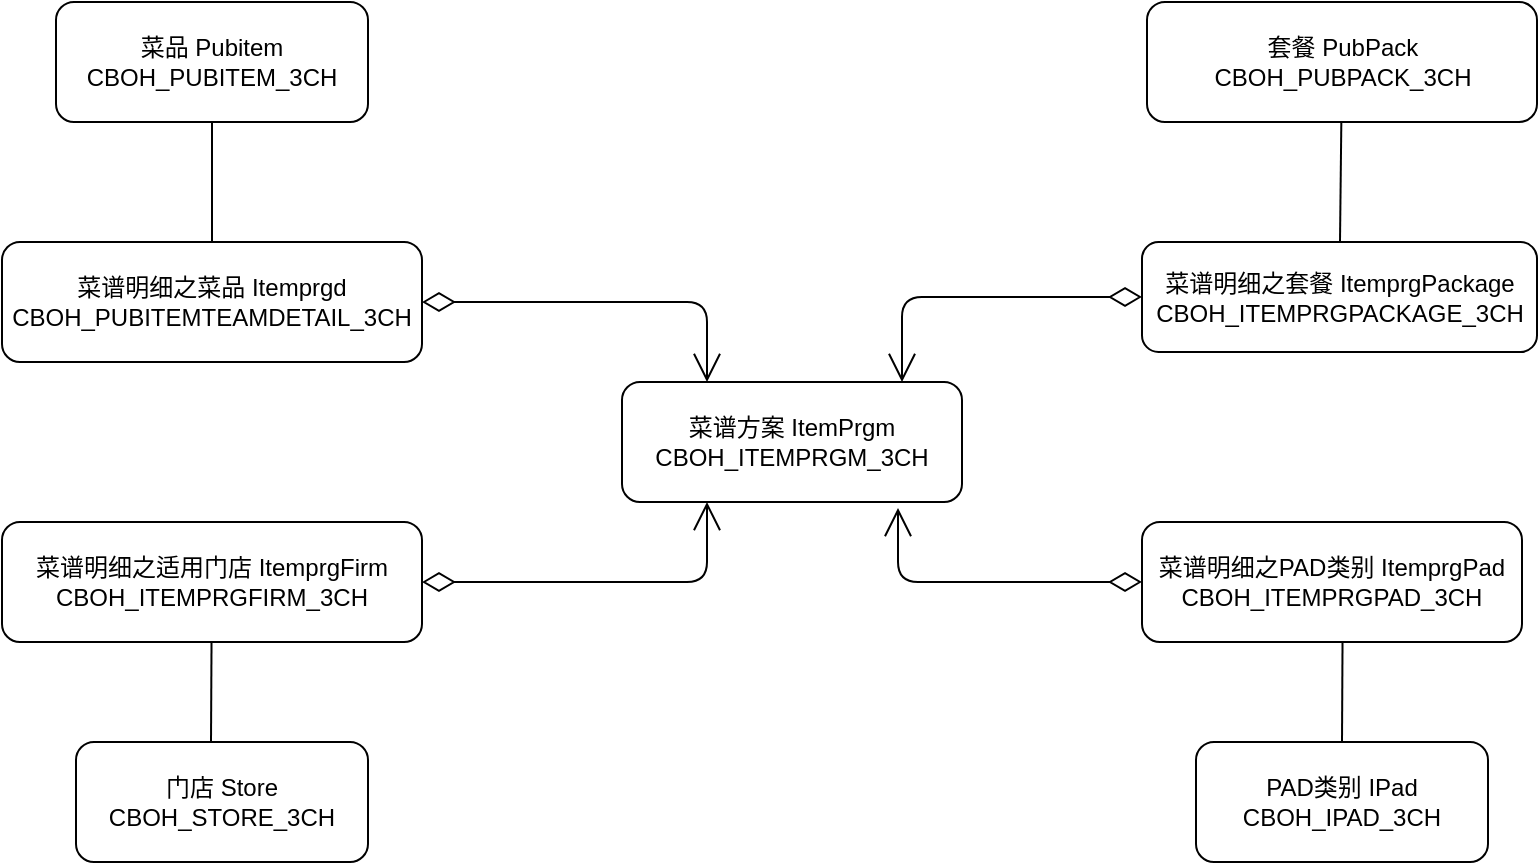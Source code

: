 <mxfile version="12.8.8" type="github">
  <diagram id="YjKeF_FXg8-f9JpqsyVf" name="Page-1">
    <mxGraphModel dx="893" dy="498" grid="1" gridSize="10" guides="1" tooltips="1" connect="1" arrows="1" fold="1" page="1" pageScale="1" pageWidth="827" pageHeight="1169" math="0" shadow="0">
      <root>
        <mxCell id="0" />
        <mxCell id="1" parent="0" />
        <mxCell id="T7OsTbxaAlnbgz34bx-q-1" value="PAD类别 IPad&lt;br&gt;CBOH_IPAD_3CH" style="rounded=1;whiteSpace=wrap;html=1;" vertex="1" parent="1">
          <mxGeometry x="637" y="410" width="146" height="60" as="geometry" />
        </mxCell>
        <mxCell id="T7OsTbxaAlnbgz34bx-q-2" value="菜谱明细之适用门店 ItemprgFirm&lt;br&gt;CBOH_ITEMPRGFIRM_3CH" style="rounded=1;whiteSpace=wrap;html=1;" vertex="1" parent="1">
          <mxGeometry x="40" y="300" width="210" height="60" as="geometry" />
        </mxCell>
        <mxCell id="T7OsTbxaAlnbgz34bx-q-3" value="菜谱明细之PAD类别 ItemprgPad&lt;br&gt;CBOH_ITEMPRGPAD_3CH" style="rounded=1;whiteSpace=wrap;html=1;" vertex="1" parent="1">
          <mxGeometry x="610" y="300" width="190" height="60" as="geometry" />
        </mxCell>
        <mxCell id="T7OsTbxaAlnbgz34bx-q-4" value="菜品 Pubitem&lt;br&gt;CBOH_PUBITEM_3CH" style="rounded=1;whiteSpace=wrap;html=1;" vertex="1" parent="1">
          <mxGeometry x="67" y="40" width="156" height="60" as="geometry" />
        </mxCell>
        <mxCell id="T7OsTbxaAlnbgz34bx-q-6" value="菜谱方案 ItemPrgm&lt;br&gt;CBOH_ITEMPRGM_3CH" style="rounded=1;whiteSpace=wrap;html=1;" vertex="1" parent="1">
          <mxGeometry x="350" y="230" width="170" height="60" as="geometry" />
        </mxCell>
        <mxCell id="T7OsTbxaAlnbgz34bx-q-12" value="" style="endArrow=open;html=1;endSize=12;startArrow=diamondThin;startSize=14;startFill=0;edgeStyle=orthogonalEdgeStyle;align=left;verticalAlign=bottom;exitX=1;exitY=0.5;exitDx=0;exitDy=0;entryX=0.25;entryY=0;entryDx=0;entryDy=0;" edge="1" parent="1" source="T7OsTbxaAlnbgz34bx-q-16" target="T7OsTbxaAlnbgz34bx-q-6">
          <mxGeometry x="0.072" y="40" relative="1" as="geometry">
            <mxPoint x="331" y="220" as="sourcePoint" />
            <mxPoint x="360" y="190" as="targetPoint" />
            <Array as="points" />
            <mxPoint x="40" y="40" as="offset" />
          </mxGeometry>
        </mxCell>
        <mxCell id="T7OsTbxaAlnbgz34bx-q-15" value="菜谱明细之套餐 ItemprgPackage&lt;br&gt;CBOH_ITEMPRGPACKAGE_3CH" style="rounded=1;whiteSpace=wrap;html=1;" vertex="1" parent="1">
          <mxGeometry x="610" y="160" width="197.5" height="55" as="geometry" />
        </mxCell>
        <mxCell id="T7OsTbxaAlnbgz34bx-q-16" value="菜谱明细之菜品 Itemprgd&lt;br&gt;CBOH_PUBITEMTEAMDETAIL_3CH" style="rounded=1;whiteSpace=wrap;html=1;" vertex="1" parent="1">
          <mxGeometry x="40" y="160" width="210" height="60" as="geometry" />
        </mxCell>
        <mxCell id="T7OsTbxaAlnbgz34bx-q-26" value="" style="endArrow=none;html=1;" edge="1" parent="1" source="T7OsTbxaAlnbgz34bx-q-49">
          <mxGeometry width="50" height="50" relative="1" as="geometry">
            <mxPoint x="823" y="260" as="sourcePoint" />
            <mxPoint x="709" y="160" as="targetPoint" />
          </mxGeometry>
        </mxCell>
        <mxCell id="T7OsTbxaAlnbgz34bx-q-48" value="" style="endArrow=none;html=1;" edge="1" parent="1">
          <mxGeometry width="50" height="50" relative="1" as="geometry">
            <mxPoint x="145" y="100" as="sourcePoint" />
            <mxPoint x="145" y="160" as="targetPoint" />
          </mxGeometry>
        </mxCell>
        <mxCell id="T7OsTbxaAlnbgz34bx-q-49" value="套餐 PubPack&lt;br&gt;CBOH_PUBPACK_3CH" style="rounded=1;whiteSpace=wrap;html=1;" vertex="1" parent="1">
          <mxGeometry x="612.5" y="40" width="195" height="60" as="geometry" />
        </mxCell>
        <mxCell id="T7OsTbxaAlnbgz34bx-q-50" value="" style="endArrow=open;html=1;endSize=12;startArrow=diamondThin;startSize=14;startFill=0;edgeStyle=orthogonalEdgeStyle;align=left;verticalAlign=bottom;exitX=1;exitY=0.5;exitDx=0;exitDy=0;entryX=0.25;entryY=1;entryDx=0;entryDy=0;" edge="1" parent="1" source="T7OsTbxaAlnbgz34bx-q-2" target="T7OsTbxaAlnbgz34bx-q-6">
          <mxGeometry x="0.072" y="40" relative="1" as="geometry">
            <mxPoint x="260" y="200" as="sourcePoint" />
            <mxPoint x="400" y="340" as="targetPoint" />
            <Array as="points">
              <mxPoint x="393" y="330" />
            </Array>
            <mxPoint x="40" y="40" as="offset" />
          </mxGeometry>
        </mxCell>
        <mxCell id="T7OsTbxaAlnbgz34bx-q-51" value="" style="endArrow=open;html=1;endSize=12;startArrow=diamondThin;startSize=14;startFill=0;edgeStyle=orthogonalEdgeStyle;align=left;verticalAlign=bottom;exitX=0;exitY=0.5;exitDx=0;exitDy=0;" edge="1" parent="1" source="T7OsTbxaAlnbgz34bx-q-15" target="T7OsTbxaAlnbgz34bx-q-6">
          <mxGeometry x="0.072" y="40" relative="1" as="geometry">
            <mxPoint x="485.96" y="175" as="sourcePoint" />
            <mxPoint x="505.92" y="215" as="targetPoint" />
            <Array as="points">
              <mxPoint x="490" y="188" />
            </Array>
            <mxPoint x="40" y="40" as="offset" />
          </mxGeometry>
        </mxCell>
        <mxCell id="T7OsTbxaAlnbgz34bx-q-52" value="" style="endArrow=open;html=1;endSize=12;startArrow=diamondThin;startSize=14;startFill=0;edgeStyle=orthogonalEdgeStyle;align=left;verticalAlign=bottom;exitX=0;exitY=0.5;exitDx=0;exitDy=0;" edge="1" parent="1">
          <mxGeometry x="0.072" y="40" relative="1" as="geometry">
            <mxPoint x="610" y="330" as="sourcePoint" />
            <mxPoint x="488" y="293" as="targetPoint" />
            <Array as="points">
              <mxPoint x="488" y="330" />
            </Array>
            <mxPoint x="40" y="40" as="offset" />
          </mxGeometry>
        </mxCell>
        <mxCell id="T7OsTbxaAlnbgz34bx-q-53" value="" style="endArrow=none;html=1;" edge="1" parent="1">
          <mxGeometry width="50" height="50" relative="1" as="geometry">
            <mxPoint x="710.267" y="360" as="sourcePoint" />
            <mxPoint x="710" y="410" as="targetPoint" />
          </mxGeometry>
        </mxCell>
        <mxCell id="T7OsTbxaAlnbgz34bx-q-54" value="门店 Store&lt;br&gt;CBOH_STORE_3CH" style="rounded=1;whiteSpace=wrap;html=1;" vertex="1" parent="1">
          <mxGeometry x="77" y="410" width="146" height="60" as="geometry" />
        </mxCell>
        <mxCell id="T7OsTbxaAlnbgz34bx-q-55" value="" style="endArrow=none;html=1;" edge="1" parent="1">
          <mxGeometry width="50" height="50" relative="1" as="geometry">
            <mxPoint x="144.767" y="360" as="sourcePoint" />
            <mxPoint x="144.5" y="410" as="targetPoint" />
          </mxGeometry>
        </mxCell>
      </root>
    </mxGraphModel>
  </diagram>
</mxfile>
